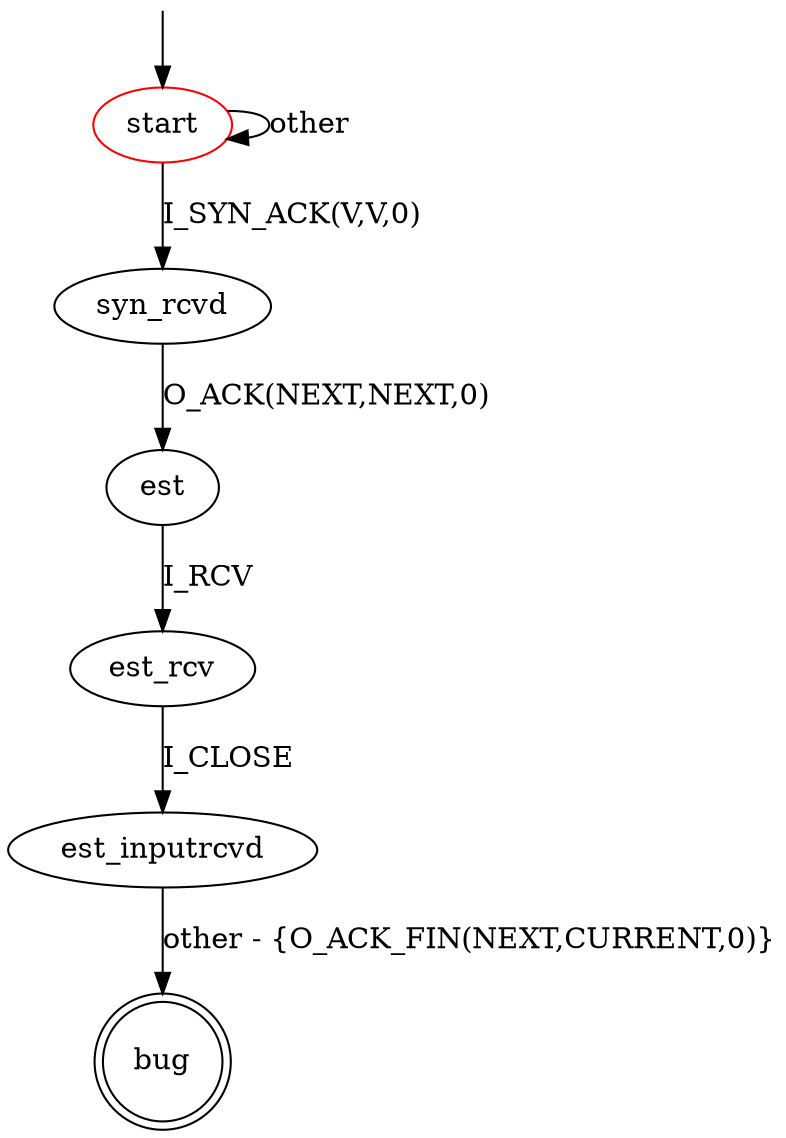 digraph G {
label=""
start [color="red"]
bug [shape="doublecircle"]

start -> start [label="other"]
start -> syn_rcvd [label="I_SYN_ACK(V,V,0)"]

syn_rcvd -> est [label = "O_ACK(NEXT,NEXT,0)"]

est -> est_rcv [label="I_RCV"]

est_rcv -> est_inputrcvd [label="I_CLOSE"]
est_inputrcvd -> bug [label="other - {O_ACK_FIN(NEXT,CURRENT,0)}"]

__start0 [label="" shape="none" width="0" height="0"];
__start0 -> start;
}

